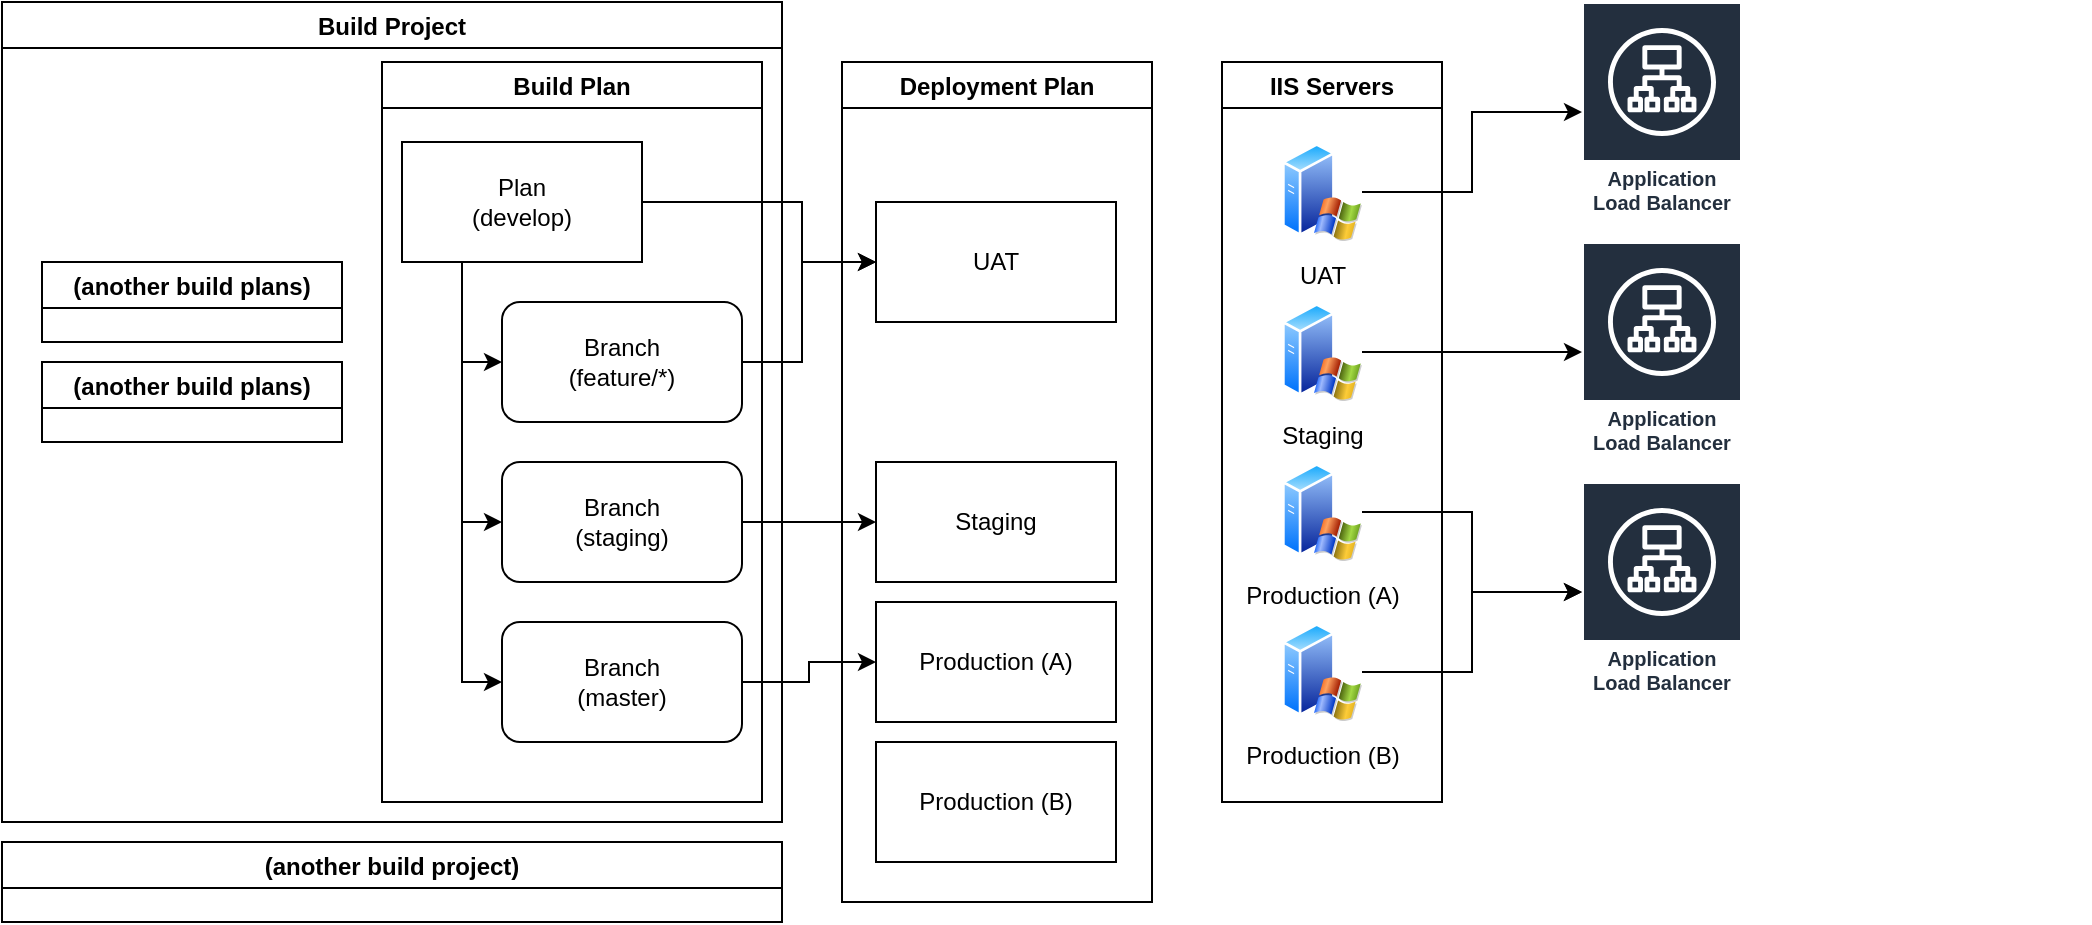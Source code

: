 <mxfile version="13.7.3" type="device" pages="5"><diagram id="OcZ6xrIXlFfuIMR6o8_5" name="Page-1"><mxGraphModel dx="1685" dy="494" grid="1" gridSize="10" guides="1" tooltips="1" connect="1" arrows="1" fold="1" page="1" pageScale="1" pageWidth="850" pageHeight="1100" math="0" shadow="0"><root><mxCell id="0"/><mxCell id="J-m9RVvTG-PO8kybLTxe-6" value="Sections" style="" parent="0"/><mxCell id="J-m9RVvTG-PO8kybLTxe-7" value="Deployment Plan" style="swimlane;" parent="J-m9RVvTG-PO8kybLTxe-6" vertex="1"><mxGeometry x="280" y="80" width="155" height="420" as="geometry"/></mxCell><mxCell id="J-m9RVvTG-PO8kybLTxe-8" value="IIS Servers" style="swimlane;startSize=23;" parent="J-m9RVvTG-PO8kybLTxe-6" vertex="1"><mxGeometry x="470" y="80" width="110" height="370" as="geometry"/></mxCell><mxCell id="J-m9RVvTG-PO8kybLTxe-31" value="Build Plan" style="swimlane;" parent="J-m9RVvTG-PO8kybLTxe-6" vertex="1"><mxGeometry x="50" y="80" width="190" height="370" as="geometry"><mxRectangle x="50" y="80" width="130" height="23" as="alternateBounds"/></mxGeometry></mxCell><mxCell id="J-m9RVvTG-PO8kybLTxe-35" value="Build Project" style="swimlane;" parent="J-m9RVvTG-PO8kybLTxe-6" vertex="1"><mxGeometry x="-140" y="50" width="390" height="410" as="geometry"><mxRectangle x="50" y="80" width="130" height="23" as="alternateBounds"/></mxGeometry></mxCell><mxCell id="1" value="Items" parent="0"/><mxCell id="J-m9RVvTG-PO8kybLTxe-1" value="&lt;div&gt;UAT&lt;/div&gt;" style="aspect=fixed;perimeter=ellipsePerimeter;html=1;align=center;shadow=0;dashed=0;spacingTop=3;image;image=img/lib/active_directory/windows_server_2.svg;" parent="1" vertex="1"><mxGeometry x="500" y="120" width="40" height="50" as="geometry"/></mxCell><mxCell id="J-m9RVvTG-PO8kybLTxe-2" value="&lt;div&gt;Production (A)&lt;/div&gt;" style="aspect=fixed;perimeter=ellipsePerimeter;html=1;align=center;shadow=0;dashed=0;spacingTop=3;image;image=img/lib/active_directory/windows_server_2.svg;" parent="1" vertex="1"><mxGeometry x="500" y="280" width="40" height="50" as="geometry"/></mxCell><mxCell id="J-m9RVvTG-PO8kybLTxe-3" value="&lt;div&gt;Staging&lt;/div&gt;" style="aspect=fixed;perimeter=ellipsePerimeter;html=1;align=center;shadow=0;dashed=0;spacingTop=3;image;image=img/lib/active_directory/windows_server_2.svg;" parent="1" vertex="1"><mxGeometry x="500" y="200" width="40" height="50" as="geometry"/></mxCell><mxCell id="J-m9RVvTG-PO8kybLTxe-10" value="UAT" style="rounded=0;whiteSpace=wrap;html=1;" parent="1" vertex="1"><mxGeometry x="297" y="150" width="120" height="60" as="geometry"/></mxCell><mxCell id="J-m9RVvTG-PO8kybLTxe-12" value="Staging" style="rounded=0;whiteSpace=wrap;html=1;" parent="1" vertex="1"><mxGeometry x="297" y="280" width="120" height="60" as="geometry"/></mxCell><mxCell id="J-m9RVvTG-PO8kybLTxe-13" value="&lt;div&gt;Production (A)&lt;/div&gt;" style="rounded=0;whiteSpace=wrap;html=1;" parent="1" vertex="1"><mxGeometry x="297" y="350" width="120" height="60" as="geometry"/></mxCell><mxCell id="J-m9RVvTG-PO8kybLTxe-14" value="&lt;div&gt;Production (B)&lt;/div&gt;" style="aspect=fixed;perimeter=ellipsePerimeter;html=1;align=center;shadow=0;dashed=0;spacingTop=3;image;image=img/lib/active_directory/windows_server_2.svg;" parent="1" vertex="1"><mxGeometry x="500" y="360" width="40" height="50" as="geometry"/></mxCell><mxCell id="J-m9RVvTG-PO8kybLTxe-16" value="&lt;div&gt;Production (B)&lt;/div&gt;" style="rounded=0;whiteSpace=wrap;html=1;" parent="1" vertex="1"><mxGeometry x="297" y="420" width="120" height="60" as="geometry"/></mxCell><mxCell id="J-m9RVvTG-PO8kybLTxe-24" style="edgeStyle=orthogonalEdgeStyle;rounded=0;orthogonalLoop=1;jettySize=auto;html=1;exitX=0.25;exitY=1;exitDx=0;exitDy=0;entryX=0;entryY=0.5;entryDx=0;entryDy=0;" parent="1" source="J-m9RVvTG-PO8kybLTxe-27" target="J-m9RVvTG-PO8kybLTxe-28" edge="1"><mxGeometry relative="1" as="geometry"/></mxCell><mxCell id="J-m9RVvTG-PO8kybLTxe-25" style="edgeStyle=orthogonalEdgeStyle;rounded=0;orthogonalLoop=1;jettySize=auto;html=1;exitX=0.25;exitY=1;exitDx=0;exitDy=0;entryX=0;entryY=0.5;entryDx=0;entryDy=0;" parent="1" source="J-m9RVvTG-PO8kybLTxe-27" target="J-m9RVvTG-PO8kybLTxe-29" edge="1"><mxGeometry relative="1" as="geometry"/></mxCell><mxCell id="J-m9RVvTG-PO8kybLTxe-26" style="edgeStyle=orthogonalEdgeStyle;rounded=0;orthogonalLoop=1;jettySize=auto;html=1;exitX=0.25;exitY=1;exitDx=0;exitDy=0;entryX=0;entryY=0.5;entryDx=0;entryDy=0;" parent="1" source="J-m9RVvTG-PO8kybLTxe-27" target="J-m9RVvTG-PO8kybLTxe-30" edge="1"><mxGeometry relative="1" as="geometry"/></mxCell><mxCell id="J-m9RVvTG-PO8kybLTxe-27" value="&lt;div&gt;Plan&lt;/div&gt;&lt;div&gt;(develop)&lt;br&gt;&lt;/div&gt;" style="rounded=0;whiteSpace=wrap;html=1;" parent="1" vertex="1"><mxGeometry x="60" y="120" width="120" height="60" as="geometry"/></mxCell><mxCell id="J-m9RVvTG-PO8kybLTxe-28" value="&lt;div&gt;Branch&lt;/div&gt;&lt;div&gt;(feature/*)&lt;/div&gt;" style="rounded=1;whiteSpace=wrap;html=1;" parent="1" vertex="1"><mxGeometry x="110" y="200" width="120" height="60" as="geometry"/></mxCell><mxCell id="J-m9RVvTG-PO8kybLTxe-29" value="&lt;div&gt;Branch&lt;/div&gt;&lt;div&gt;(staging)&lt;/div&gt;" style="rounded=1;whiteSpace=wrap;html=1;" parent="1" vertex="1"><mxGeometry x="110" y="280" width="120" height="60" as="geometry"/></mxCell><mxCell id="J-m9RVvTG-PO8kybLTxe-30" value="&lt;div&gt;Branch&lt;/div&gt;&lt;div&gt;(master)&lt;/div&gt;" style="rounded=1;whiteSpace=wrap;html=1;" parent="1" vertex="1"><mxGeometry x="110" y="360" width="120" height="60" as="geometry"/></mxCell><mxCell id="J-m9RVvTG-PO8kybLTxe-40" value="(another build project)" style="swimlane;" parent="1" vertex="1"><mxGeometry x="-140" y="470" width="390" height="40" as="geometry"><mxRectangle x="50" y="80" width="130" height="23" as="alternateBounds"/></mxGeometry></mxCell><mxCell id="J-m9RVvTG-PO8kybLTxe-41" value="(another build plans)" style="swimlane;" parent="1" vertex="1"><mxGeometry x="-120" y="180" width="150" height="40" as="geometry"><mxRectangle x="50" y="80" width="130" height="23" as="alternateBounds"/></mxGeometry></mxCell><mxCell id="J-m9RVvTG-PO8kybLTxe-42" value="(another build plans)" style="swimlane;" parent="1" vertex="1"><mxGeometry x="-120" y="230" width="150" height="40" as="geometry"><mxRectangle x="50" y="80" width="130" height="23" as="alternateBounds"/></mxGeometry></mxCell><mxCell id="J-m9RVvTG-PO8kybLTxe-43" value="AWS" parent="0"/><mxCell id="J-m9RVvTG-PO8kybLTxe-44" value="Application Load Balancer" style="outlineConnect=0;fontColor=#232F3E;gradientColor=none;strokeColor=#ffffff;fillColor=#232F3E;dashed=0;verticalLabelPosition=middle;verticalAlign=bottom;align=center;html=1;whiteSpace=wrap;fontSize=10;fontStyle=1;spacing=3;shape=mxgraph.aws4.productIcon;prIcon=mxgraph.aws4.application_load_balancer;" parent="J-m9RVvTG-PO8kybLTxe-43" vertex="1"><mxGeometry x="650" y="290" width="80" height="110" as="geometry"/></mxCell><mxCell id="J-m9RVvTG-PO8kybLTxe-45" style="edgeStyle=orthogonalEdgeStyle;rounded=0;orthogonalLoop=1;jettySize=auto;html=1;" parent="J-m9RVvTG-PO8kybLTxe-43" source="J-m9RVvTG-PO8kybLTxe-2" target="J-m9RVvTG-PO8kybLTxe-44" edge="1"><mxGeometry relative="1" as="geometry"/></mxCell><mxCell id="J-m9RVvTG-PO8kybLTxe-46" style="edgeStyle=orthogonalEdgeStyle;rounded=0;orthogonalLoop=1;jettySize=auto;html=1;" parent="J-m9RVvTG-PO8kybLTxe-43" source="J-m9RVvTG-PO8kybLTxe-14" target="J-m9RVvTG-PO8kybLTxe-44" edge="1"><mxGeometry relative="1" as="geometry"/></mxCell><mxCell id="J-m9RVvTG-PO8kybLTxe-56" value="" style="group" parent="J-m9RVvTG-PO8kybLTxe-43" vertex="1" connectable="0"><mxGeometry x="810" y="200" width="93.63" height="28" as="geometry"/></mxCell><mxCell id="J-m9RVvTG-PO8kybLTxe-50" value="" style="shape=image;html=1;verticalAlign=top;verticalLabelPosition=bottom;labelBackgroundColor=#ffffff;imageAspect=0;aspect=fixed;image=https://cdn2.iconfinder.com/data/icons/logos-brands-4/24/logo_brand_brands_logos_firefox-128.png" parent="J-m9RVvTG-PO8kybLTxe-56" vertex="1"><mxGeometry width="28" height="28" as="geometry"/></mxCell><mxCell id="J-m9RVvTG-PO8kybLTxe-54" value="" style="shape=image;html=1;verticalAlign=top;verticalLabelPosition=bottom;labelBackgroundColor=#ffffff;imageAspect=0;aspect=fixed;image=https://cdn3.iconfinder.com/data/icons/social-media-2179/48/10-Safari-128.png" parent="J-m9RVvTG-PO8kybLTxe-56" vertex="1"><mxGeometry x="65.629" width="28" height="28" as="geometry"/></mxCell><mxCell id="J-m9RVvTG-PO8kybLTxe-55" value="" style="shape=image;html=1;verticalAlign=top;verticalLabelPosition=bottom;labelBackgroundColor=#ffffff;imageAspect=0;aspect=fixed;image=https://cdn1.iconfinder.com/data/icons/logotypes/32/chrome-128.png" parent="J-m9RVvTG-PO8kybLTxe-56" vertex="1"><mxGeometry x="32.814" width="28" height="28" as="geometry"/></mxCell><mxCell id="J-m9RVvTG-PO8kybLTxe-57" value="Application Load Balancer" style="outlineConnect=0;fontColor=#232F3E;gradientColor=none;strokeColor=#ffffff;fillColor=#232F3E;dashed=0;verticalLabelPosition=middle;verticalAlign=bottom;align=center;html=1;whiteSpace=wrap;fontSize=10;fontStyle=1;spacing=3;shape=mxgraph.aws4.productIcon;prIcon=mxgraph.aws4.application_load_balancer;" parent="J-m9RVvTG-PO8kybLTxe-43" vertex="1"><mxGeometry x="650" y="170" width="80" height="110" as="geometry"/></mxCell><mxCell id="J-m9RVvTG-PO8kybLTxe-58" style="edgeStyle=orthogonalEdgeStyle;rounded=0;orthogonalLoop=1;jettySize=auto;html=1;exitX=1;exitY=0.5;exitDx=0;exitDy=0;" parent="J-m9RVvTG-PO8kybLTxe-43" source="J-m9RVvTG-PO8kybLTxe-3" target="J-m9RVvTG-PO8kybLTxe-57" edge="1"><mxGeometry relative="1" as="geometry"/></mxCell><mxCell id="J-m9RVvTG-PO8kybLTxe-59" value="Application Load Balancer" style="outlineConnect=0;fontColor=#232F3E;gradientColor=none;strokeColor=#ffffff;fillColor=#232F3E;dashed=0;verticalLabelPosition=middle;verticalAlign=bottom;align=center;html=1;whiteSpace=wrap;fontSize=10;fontStyle=1;spacing=3;shape=mxgraph.aws4.productIcon;prIcon=mxgraph.aws4.application_load_balancer;" parent="J-m9RVvTG-PO8kybLTxe-43" vertex="1"><mxGeometry x="650" y="50" width="80" height="110" as="geometry"/></mxCell><mxCell id="J-m9RVvTG-PO8kybLTxe-60" style="edgeStyle=orthogonalEdgeStyle;rounded=0;orthogonalLoop=1;jettySize=auto;html=1;exitX=1;exitY=0.5;exitDx=0;exitDy=0;" parent="J-m9RVvTG-PO8kybLTxe-43" source="J-m9RVvTG-PO8kybLTxe-1" target="J-m9RVvTG-PO8kybLTxe-59" edge="1"><mxGeometry relative="1" as="geometry"/></mxCell><mxCell id="J-m9RVvTG-PO8kybLTxe-65" style="edgeStyle=orthogonalEdgeStyle;rounded=0;orthogonalLoop=1;jettySize=auto;html=1;entryX=0;entryY=0.5;entryDx=0;entryDy=0;" parent="J-m9RVvTG-PO8kybLTxe-43" source="J-m9RVvTG-PO8kybLTxe-29" target="J-m9RVvTG-PO8kybLTxe-12" edge="1"><mxGeometry relative="1" as="geometry"/></mxCell><mxCell id="J-m9RVvTG-PO8kybLTxe-67" style="edgeStyle=orthogonalEdgeStyle;rounded=0;orthogonalLoop=1;jettySize=auto;html=1;exitX=1;exitY=0.5;exitDx=0;exitDy=0;entryX=0;entryY=0.5;entryDx=0;entryDy=0;" parent="J-m9RVvTG-PO8kybLTxe-43" source="J-m9RVvTG-PO8kybLTxe-30" target="J-m9RVvTG-PO8kybLTxe-13" edge="1"><mxGeometry relative="1" as="geometry"/></mxCell><mxCell id="J-m9RVvTG-PO8kybLTxe-68" style="edgeStyle=orthogonalEdgeStyle;rounded=0;orthogonalLoop=1;jettySize=auto;html=1;exitX=1;exitY=0.5;exitDx=0;exitDy=0;" parent="J-m9RVvTG-PO8kybLTxe-43" source="J-m9RVvTG-PO8kybLTxe-27" target="J-m9RVvTG-PO8kybLTxe-10" edge="1"><mxGeometry relative="1" as="geometry"><Array as="points"><mxPoint x="260" y="150"/><mxPoint x="260" y="180"/></Array></mxGeometry></mxCell><mxCell id="J-m9RVvTG-PO8kybLTxe-69" style="edgeStyle=orthogonalEdgeStyle;rounded=0;orthogonalLoop=1;jettySize=auto;html=1;exitX=1;exitY=0.5;exitDx=0;exitDy=0;entryX=0;entryY=0.5;entryDx=0;entryDy=0;" parent="J-m9RVvTG-PO8kybLTxe-43" source="J-m9RVvTG-PO8kybLTxe-28" target="J-m9RVvTG-PO8kybLTxe-10" edge="1"><mxGeometry relative="1" as="geometry"><Array as="points"><mxPoint x="260" y="230"/><mxPoint x="260" y="180"/></Array></mxGeometry></mxCell></root></mxGraphModel></diagram><diagram id="5NTDSoxaS2X6YF9Ro-iN" name="CD: Nuget"><mxGraphModel dx="835" dy="1594" grid="1" gridSize="10" guides="1" tooltips="1" connect="1" arrows="1" fold="1" page="1" pageScale="1" pageWidth="850" pageHeight="1100" math="0" shadow="0"><root><mxCell id="RKwaodt8C8COwanyioC5-0"/><mxCell id="RKwaodt8C8COwanyioC5-25" value="Untitled Layer" style="" parent="RKwaodt8C8COwanyioC5-0"/><mxCell id="RKwaodt8C8COwanyioC5-26" value="" style="rounded=0;whiteSpace=wrap;html=1;strokeColor=none;" parent="RKwaodt8C8COwanyioC5-25" vertex="1"><mxGeometry x="220" y="-110" width="340" height="300" as="geometry"/></mxCell><mxCell id="wxTqoI8Rz1v76gM8pLDA-18" value="" style="group" parent="RKwaodt8C8COwanyioC5-25" vertex="1" connectable="0"><mxGeometry x="340" y="270" width="350" height="310" as="geometry"/></mxCell><mxCell id="wxTqoI8Rz1v76gM8pLDA-17" value="" style="rounded=0;whiteSpace=wrap;html=1;strokeWidth=2;strokeColor=none;" parent="wxTqoI8Rz1v76gM8pLDA-18" vertex="1"><mxGeometry width="350" height="310" as="geometry"/></mxCell><mxCell id="wxTqoI8Rz1v76gM8pLDA-0" value="MyGet private feed" style="shape=image;html=1;verticalAlign=top;verticalLabelPosition=bottom;labelBackgroundColor=#ffffff;imageAspect=0;aspect=fixed;image=https://cdn4.iconfinder.com/data/icons/logos-brands-5/24/nuget-128.png;" parent="wxTqoI8Rz1v76gM8pLDA-18" vertex="1"><mxGeometry x="220" y="111" width="98" height="98" as="geometry"/></mxCell><mxCell id="wxTqoI8Rz1v76gM8pLDA-15" style="edgeStyle=orthogonalEdgeStyle;rounded=0;orthogonalLoop=1;jettySize=auto;html=1;strokeWidth=2;" parent="wxTqoI8Rz1v76gM8pLDA-18" source="wxTqoI8Rz1v76gM8pLDA-6" target="wxTqoI8Rz1v76gM8pLDA-0" edge="1"><mxGeometry relative="1" as="geometry"/></mxCell><mxCell id="wxTqoI8Rz1v76gM8pLDA-6" value="prerelease" style="shape=image;html=1;verticalAlign=top;verticalLabelPosition=bottom;labelBackgroundColor=#ffffff;imageAspect=0;aspect=fixed;image=https://cdn2.iconfinder.com/data/icons/font-awesome/1792/file-code-o-128.png" parent="wxTqoI8Rz1v76gM8pLDA-18" vertex="1"><mxGeometry x="50" y="60" width="78" height="78" as="geometry"/></mxCell><mxCell id="wxTqoI8Rz1v76gM8pLDA-16" style="edgeStyle=orthogonalEdgeStyle;rounded=0;orthogonalLoop=1;jettySize=auto;html=1;strokeWidth=2;" parent="wxTqoI8Rz1v76gM8pLDA-18" source="wxTqoI8Rz1v76gM8pLDA-7" target="wxTqoI8Rz1v76gM8pLDA-0" edge="1"><mxGeometry relative="1" as="geometry"/></mxCell><mxCell id="wxTqoI8Rz1v76gM8pLDA-7" value="production" style="shape=image;html=1;verticalAlign=top;verticalLabelPosition=bottom;labelBackgroundColor=#ffffff;imageAspect=0;aspect=fixed;image=https://cdn2.iconfinder.com/data/icons/font-awesome/1792/file-code-o-128.png" parent="wxTqoI8Rz1v76gM8pLDA-18" vertex="1"><mxGeometry x="50" y="180" width="78" height="78" as="geometry"/></mxCell><mxCell id="wxTqoI8Rz1v76gM8pLDA-14" value="Deployment Project" style="swimlane;fillColor=#f5f5f5;strokeColor=#666666;fontColor=#333333;strokeWidth=2;" parent="wxTqoI8Rz1v76gM8pLDA-18" vertex="1"><mxGeometry x="21.5" y="20" width="135" height="270" as="geometry"/></mxCell><mxCell id="RKwaodt8C8COwanyioC5-1" style="" parent="RKwaodt8C8COwanyioC5-0"/><mxCell id="RKwaodt8C8COwanyioC5-17" style="edgeStyle=orthogonalEdgeStyle;rounded=0;orthogonalLoop=1;jettySize=auto;html=1;" parent="RKwaodt8C8COwanyioC5-1" source="RKwaodt8C8COwanyioC5-13" target="RKwaodt8C8COwanyioC5-2" edge="1"><mxGeometry relative="1" as="geometry"/></mxCell><mxCell id="RKwaodt8C8COwanyioC5-24" style="edgeStyle=orthogonalEdgeStyle;rounded=0;orthogonalLoop=1;jettySize=auto;html=1;" parent="RKwaodt8C8COwanyioC5-1" source="RKwaodt8C8COwanyioC5-13" target="RKwaodt8C8COwanyioC5-8" edge="1"><mxGeometry relative="1" as="geometry"/></mxCell><mxCell id="RKwaodt8C8COwanyioC5-13" value="(Internal)&lt;div&gt;Load Balancer&lt;/div&gt;&lt;div&gt;(dev / staging)&lt;br&gt;&lt;/div&gt;" style="outlineConnect=0;fontColor=#232F3E;gradientColor=none;strokeColor=#ffffff;fillColor=#232F3E;dashed=0;verticalLabelPosition=middle;verticalAlign=bottom;align=center;html=1;whiteSpace=wrap;fontSize=10;fontStyle=1;spacing=3;shape=mxgraph.aws4.productIcon;prIcon=mxgraph.aws4.application_load_balancer;" parent="RKwaodt8C8COwanyioC5-1" vertex="1"><mxGeometry x="270" y="-80" width="80" height="120" as="geometry"/></mxCell><mxCell id="RKwaodt8C8COwanyioC5-22" style="edgeStyle=orthogonalEdgeStyle;rounded=0;orthogonalLoop=1;jettySize=auto;html=1;" parent="RKwaodt8C8COwanyioC5-1" source="RKwaodt8C8COwanyioC5-14" target="RKwaodt8C8COwanyioC5-4" edge="1"><mxGeometry relative="1" as="geometry"/></mxCell><mxCell id="RKwaodt8C8COwanyioC5-23" style="edgeStyle=orthogonalEdgeStyle;rounded=0;orthogonalLoop=1;jettySize=auto;html=1;" parent="RKwaodt8C8COwanyioC5-1" source="RKwaodt8C8COwanyioC5-14" target="RKwaodt8C8COwanyioC5-5" edge="1"><mxGeometry relative="1" as="geometry"/></mxCell><mxCell id="RKwaodt8C8COwanyioC5-14" value="&lt;div&gt;Load Balancer&lt;/div&gt;&lt;div&gt;(production)&lt;br&gt;&lt;/div&gt;" style="outlineConnect=0;fontColor=#232F3E;gradientColor=none;strokeColor=#ffffff;fillColor=#232F3E;dashed=0;verticalLabelPosition=middle;verticalAlign=bottom;align=center;html=1;whiteSpace=wrap;fontSize=10;fontStyle=1;spacing=3;shape=mxgraph.aws4.productIcon;prIcon=mxgraph.aws4.application_load_balancer;" parent="RKwaodt8C8COwanyioC5-1" vertex="1"><mxGeometry x="420" y="-80" width="80" height="110" as="geometry"/></mxCell><mxCell id="RKwaodt8C8COwanyioC5-2" value="&lt;div&gt;Staging&lt;/div&gt;" style="pointerEvents=1;shadow=0;dashed=0;html=1;fillColor=#505050;labelPosition=center;verticalLabelPosition=bottom;verticalAlign=top;outlineConnect=0;align=center;shape=mxgraph.office.servers.web_server_blue;strokeColor=none;" parent="RKwaodt8C8COwanyioC5-1" vertex="1"><mxGeometry x="330" y="90" width="48" height="57" as="geometry"/></mxCell><mxCell id="RKwaodt8C8COwanyioC5-8" value="&lt;div&gt;Dev&lt;/div&gt;" style="pointerEvents=1;shadow=0;dashed=0;html=1;strokeColor=none;fillColor=#505050;labelPosition=center;verticalLabelPosition=bottom;verticalAlign=top;outlineConnect=0;align=center;shape=mxgraph.office.servers.web_server;" parent="RKwaodt8C8COwanyioC5-1" vertex="1"><mxGeometry x="250" y="90" width="48" height="57" as="geometry"/></mxCell><mxCell id="RKwaodt8C8COwanyioC5-21" value="" style="group" parent="RKwaodt8C8COwanyioC5-1" vertex="1" connectable="0"><mxGeometry x="410" y="90" width="119" height="57" as="geometry"/></mxCell><mxCell id="RKwaodt8C8COwanyioC5-4" value="Prod. A" style="pointerEvents=1;shadow=0;dashed=0;html=1;strokeColor=none;fillColor=#505050;labelPosition=center;verticalLabelPosition=bottom;verticalAlign=top;outlineConnect=0;align=center;shape=mxgraph.office.servers.web_server_green;" parent="RKwaodt8C8COwanyioC5-21" vertex="1"><mxGeometry width="48" height="57" as="geometry"/></mxCell><mxCell id="RKwaodt8C8COwanyioC5-5" value="Prod. B" style="pointerEvents=1;shadow=0;dashed=0;html=1;strokeColor=none;fillColor=#505050;labelPosition=center;verticalLabelPosition=bottom;verticalAlign=top;outlineConnect=0;align=center;shape=mxgraph.office.servers.web_server_green;" parent="RKwaodt8C8COwanyioC5-21" vertex="1"><mxGeometry x="71" width="48" height="57" as="geometry"/></mxCell></root></mxGraphModel></diagram><diagram name="CI: Nuget" id="znbiDDBOsq4G0Y4u8HDa"><mxGraphModel dx="2043" dy="706" grid="1" gridSize="10" guides="1" tooltips="1" connect="1" arrows="1" fold="1" page="1" pageScale="1" pageWidth="850" pageHeight="1100" math="0" shadow="0"><root><mxCell id="j8W-29rPoC7KzWkK_ZDO-0"/><mxCell id="j8W-29rPoC7KzWkK_ZDO-11" style="" parent="j8W-29rPoC7KzWkK_ZDO-0"/><mxCell id="SawxskgE8jPtHP0pPZe4-0" value="" style="rounded=0;whiteSpace=wrap;html=1;sketch=0;strokeWidth=2;fontFamily=Helvetica;align=center;strokeColor=none;" vertex="1" parent="j8W-29rPoC7KzWkK_ZDO-11"><mxGeometry x="-10" y="180" width="960" height="450" as="geometry"/></mxCell><mxCell id="j8W-29rPoC7KzWkK_ZDO-32" value="Untitled Layer" parent="j8W-29rPoC7KzWkK_ZDO-0"/><mxCell id="j8W-29rPoC7KzWkK_ZDO-35" value="&lt;div&gt;Linked&lt;/div&gt;&lt;div&gt;Repository&lt;/div&gt;" style="edgeStyle=orthogonalEdgeStyle;rounded=0;orthogonalLoop=1;jettySize=auto;html=1;entryX=0;entryY=0.5;entryDx=0;entryDy=0;strokeWidth=2;" edge="1" parent="j8W-29rPoC7KzWkK_ZDO-32" source="5KuI7D9526HaVQohZ8tj-1" target="j8W-29rPoC7KzWkK_ZDO-37"><mxGeometry relative="1" as="geometry"><mxPoint x="100" y="490" as="sourcePoint"/></mxGeometry></mxCell><mxCell id="j8W-29rPoC7KzWkK_ZDO-37" value="Build Plan" style="swimlane;fillColor=#f5f5f5;strokeColor=#666666;fontColor=#333333;strokeWidth=2;" vertex="1" parent="j8W-29rPoC7KzWkK_ZDO-32"><mxGeometry x="190" y="210" width="510" height="390" as="geometry"><mxRectangle x="150" y="290" width="110" height="23" as="alternateBounds"/></mxGeometry></mxCell><mxCell id="j8W-29rPoC7KzWkK_ZDO-40" value="&lt;div&gt;&lt;b&gt;&lt;font face=&quot;Courier New&quot;&gt;⚙️ feature/*,&lt;/font&gt;&lt;/b&gt;&lt;/div&gt;&lt;div align=&quot;left&quot;&gt;&lt;b&gt;&lt;font face=&quot;Courier New&quot;&gt;&amp;nbsp;&amp;nbsp; hotfix/*&lt;br&gt;&lt;/font&gt;&lt;/b&gt;&lt;/div&gt;" style="shape=image;html=1;verticalAlign=top;verticalLabelPosition=bottom;labelBackgroundColor=#ffffff;imageAspect=0;aspect=fixed;image=https://cdn2.iconfinder.com/data/icons/font-awesome/1792/file-code-o-128.png;align=center;" vertex="1" parent="j8W-29rPoC7KzWkK_ZDO-37"><mxGeometry x="126" y="140" width="78" height="78" as="geometry"/></mxCell><mxCell id="j8W-29rPoC7KzWkK_ZDO-41" value="🧑‍💻 master" style="shape=image;html=1;verticalAlign=top;verticalLabelPosition=bottom;labelBackgroundColor=#ffffff;imageAspect=0;aspect=fixed;image=https://cdn2.iconfinder.com/data/icons/font-awesome/1792/file-code-o-128.png;sketch=0;fontFamily=Courier New;fontStyle=1" vertex="1" parent="j8W-29rPoC7KzWkK_ZDO-37"><mxGeometry x="126" y="270" width="78" height="78" as="geometry"/></mxCell><mxCell id="j8W-29rPoC7KzWkK_ZDO-43" value="&lt;div align=&quot;left&quot;&gt;&lt;ul&gt;&lt;li&gt;Default build branch: &lt;font face=&quot;Courier New&quot;&gt;&lt;b&gt;develop&lt;/b&gt;&lt;/font&gt;&lt;br&gt;&lt;/li&gt;&lt;li&gt;Default branch configurations&lt;/li&gt;&lt;li&gt;All build branches generated by Bamboo will inherit this config&lt;br&gt;&lt;/li&gt;&lt;/ul&gt;&lt;/div&gt;" style="text;strokeColor=none;fillColor=none;html=1;whiteSpace=wrap;verticalAlign=middle;overflow=hidden;sketch=0;align=left;" vertex="1" parent="j8W-29rPoC7KzWkK_ZDO-37"><mxGeometry x="95" y="40" width="230" height="80" as="geometry"/></mxCell><mxCell id="j8W-29rPoC7KzWkK_ZDO-48" style="edgeStyle=orthogonalEdgeStyle;rounded=0;orthogonalLoop=1;jettySize=auto;html=1;exitX=0.5;exitY=1;exitDx=0;exitDy=0;entryX=0;entryY=0.5;entryDx=0;entryDy=0;strokeWidth=2;" edge="1" parent="j8W-29rPoC7KzWkK_ZDO-37" source="j8W-29rPoC7KzWkK_ZDO-39" target="j8W-29rPoC7KzWkK_ZDO-40"><mxGeometry relative="1" as="geometry"/></mxCell><mxCell id="j8W-29rPoC7KzWkK_ZDO-39" value="" style="shape=image;html=1;verticalAlign=top;verticalLabelPosition=bottom;labelBackgroundColor=#ffffff;imageAspect=0;aspect=fixed;image=https://cdn3.iconfinder.com/data/icons/files-and-folders-40/32/Files_and_Folders_folder_config_configuration-128.png;labelBorderColor=#000000;spacing=2;" vertex="1" parent="j8W-29rPoC7KzWkK_ZDO-37"><mxGeometry x="20" y="30" width="100" height="100" as="geometry"/></mxCell><mxCell id="j8W-29rPoC7KzWkK_ZDO-53" value="&lt;div align=&quot;left&quot;&gt;&lt;ul&gt;&lt;li&gt;Auto-created by Bamboo&lt;/li&gt;&lt;li&gt;Using the &lt;b&gt;default&lt;/b&gt; branch configurations&lt;/li&gt;&lt;li&gt;Auto cleanup&lt;br&gt;&lt;/li&gt;&lt;/ul&gt;&lt;/div&gt;" style="text;strokeColor=none;fillColor=none;html=1;whiteSpace=wrap;verticalAlign=middle;overflow=hidden;sketch=0;align=left;" vertex="1" parent="j8W-29rPoC7KzWkK_ZDO-37"><mxGeometry x="180" y="133.5" width="270" height="91" as="geometry"/></mxCell><mxCell id="j8W-29rPoC7KzWkK_ZDO-62" value="&lt;div align=&quot;left&quot;&gt;&lt;ul&gt;&lt;li&gt;Created manually&lt;/li&gt;&lt;li&gt;Using the &lt;b&gt;master&lt;/b&gt; configurations&lt;/li&gt;&lt;li&gt;Disable auto-clean up&lt;br&gt;&lt;/li&gt;&lt;/ul&gt;&lt;/div&gt;" style="text;strokeColor=none;fillColor=none;html=1;whiteSpace=wrap;verticalAlign=middle;overflow=hidden;sketch=0;align=left;" vertex="1" parent="j8W-29rPoC7KzWkK_ZDO-37"><mxGeometry x="190" y="263.5" width="230" height="91" as="geometry"/></mxCell><mxCell id="5KuI7D9526HaVQohZ8tj-1" value="&lt;font face=&quot;Helvetica&quot;&gt;Using GitFlow&lt;/font&gt;" style="shape=image;html=1;verticalAlign=top;verticalLabelPosition=bottom;labelBackgroundColor=#ffffff;imageAspect=0;aspect=fixed;image=https://cdn4.iconfinder.com/data/icons/logos-and-brands-1/512/141_Git_logo_logos-128.png;sketch=0;fontFamily=Courier New;align=center;strokeWidth=2;perimeterSpacing=0;" vertex="1" parent="j8W-29rPoC7KzWkK_ZDO-32"><mxGeometry x="16" y="365" width="80" height="80" as="geometry"/></mxCell><mxCell id="5KuI7D9526HaVQohZ8tj-11" value="Artifacts" style="swimlane;strokeWidth=2;fontFamily=Helvetica;align=center;fontColor=#333333;strokeColor=#666666;fillColor=#f5f5f5;" vertex="1" parent="j8W-29rPoC7KzWkK_ZDO-32"><mxGeometry x="720" y="210" width="200" height="390" as="geometry"/></mxCell><mxCell id="5KuI7D9526HaVQohZ8tj-13" value="Production" style="shape=image;html=1;verticalAlign=top;verticalLabelPosition=bottom;labelBackgroundColor=#ffffff;imageAspect=0;aspect=fixed;image=https://cdn1.iconfinder.com/data/icons/feather-2/24/package-128.png;sketch=0;strokeWidth=2;fontFamily=Helvetica;align=center;fontStyle=1" vertex="1" parent="5KuI7D9526HaVQohZ8tj-11"><mxGeometry x="61" y="270" width="78" height="78" as="geometry"/></mxCell><mxCell id="5KuI7D9526HaVQohZ8tj-17" value="Prerelease" style="shape=image;html=1;verticalAlign=top;verticalLabelPosition=bottom;labelBackgroundColor=#ffffff;imageAspect=0;aspect=fixed;image=https://cdn1.iconfinder.com/data/icons/feather-2/24/package-128.png;sketch=0;strokeWidth=2;fontFamily=Helvetica;align=center;fontStyle=1" vertex="1" parent="5KuI7D9526HaVQohZ8tj-11"><mxGeometry x="61" y="41" width="78" height="78" as="geometry"/></mxCell><mxCell id="5KuI7D9526HaVQohZ8tj-14" style="edgeStyle=orthogonalEdgeStyle;rounded=0;orthogonalLoop=1;jettySize=auto;html=1;exitX=1;exitY=0.5;exitDx=0;exitDy=0;strokeWidth=2;fontFamily=Helvetica;" edge="1" parent="j8W-29rPoC7KzWkK_ZDO-32" source="j8W-29rPoC7KzWkK_ZDO-62" target="5KuI7D9526HaVQohZ8tj-13"><mxGeometry relative="1" as="geometry"/></mxCell><mxCell id="5KuI7D9526HaVQohZ8tj-18" style="edgeStyle=orthogonalEdgeStyle;rounded=0;orthogonalLoop=1;jettySize=auto;html=1;strokeWidth=2;fontFamily=Helvetica;" edge="1" parent="j8W-29rPoC7KzWkK_ZDO-32" source="j8W-29rPoC7KzWkK_ZDO-43" target="5KuI7D9526HaVQohZ8tj-17"><mxGeometry relative="1" as="geometry"/></mxCell></root></mxGraphModel></diagram><diagram name="CI: IIS" id="clMeSCRVUskh_plfDKxg"><mxGraphModel dx="2520" dy="988" grid="1" gridSize="10" guides="1" tooltips="1" connect="1" arrows="1" fold="1" page="1" pageScale="1" pageWidth="850" pageHeight="1100" math="0" shadow="0"><root><mxCell id="L8burzZO6cgzgloI2MUq-0"/><mxCell id="L8burzZO6cgzgloI2MUq-1" value="Untitled Layer" style="locked=1;" visible="0" parent="L8burzZO6cgzgloI2MUq-0"/><mxCell id="L8burzZO6cgzgloI2MUq-2" value="" style="group" vertex="1" connectable="0" parent="L8burzZO6cgzgloI2MUq-1"><mxGeometry x="340" y="270" width="350" height="310" as="geometry"/></mxCell><mxCell id="L8burzZO6cgzgloI2MUq-3" value="" style="rounded=0;whiteSpace=wrap;html=1;strokeWidth=2;strokeColor=none;" vertex="1" parent="L8burzZO6cgzgloI2MUq-2"><mxGeometry width="350" height="310" as="geometry"/></mxCell><mxCell id="L8burzZO6cgzgloI2MUq-4" value="MyGet private feed" style="shape=image;html=1;verticalAlign=top;verticalLabelPosition=bottom;labelBackgroundColor=#ffffff;imageAspect=0;aspect=fixed;image=https://cdn4.iconfinder.com/data/icons/logos-brands-5/24/nuget-128.png;" vertex="1" parent="L8burzZO6cgzgloI2MUq-2"><mxGeometry x="220" y="111" width="98" height="98" as="geometry"/></mxCell><mxCell id="L8burzZO6cgzgloI2MUq-5" style="edgeStyle=orthogonalEdgeStyle;rounded=0;orthogonalLoop=1;jettySize=auto;html=1;strokeWidth=2;" edge="1" parent="L8burzZO6cgzgloI2MUq-2" source="L8burzZO6cgzgloI2MUq-6" target="L8burzZO6cgzgloI2MUq-4"><mxGeometry relative="1" as="geometry"/></mxCell><mxCell id="L8burzZO6cgzgloI2MUq-6" value="prerelease" style="shape=image;html=1;verticalAlign=top;verticalLabelPosition=bottom;labelBackgroundColor=#ffffff;imageAspect=0;aspect=fixed;image=https://cdn2.iconfinder.com/data/icons/font-awesome/1792/file-code-o-128.png" vertex="1" parent="L8burzZO6cgzgloI2MUq-2"><mxGeometry x="50" y="60" width="78" height="78" as="geometry"/></mxCell><mxCell id="L8burzZO6cgzgloI2MUq-7" style="edgeStyle=orthogonalEdgeStyle;rounded=0;orthogonalLoop=1;jettySize=auto;html=1;strokeWidth=2;" edge="1" parent="L8burzZO6cgzgloI2MUq-2" source="L8burzZO6cgzgloI2MUq-8" target="L8burzZO6cgzgloI2MUq-4"><mxGeometry relative="1" as="geometry"/></mxCell><mxCell id="L8burzZO6cgzgloI2MUq-8" value="production" style="shape=image;html=1;verticalAlign=top;verticalLabelPosition=bottom;labelBackgroundColor=#ffffff;imageAspect=0;aspect=fixed;image=https://cdn2.iconfinder.com/data/icons/font-awesome/1792/file-code-o-128.png" vertex="1" parent="L8burzZO6cgzgloI2MUq-2"><mxGeometry x="50" y="180" width="78" height="78" as="geometry"/></mxCell><mxCell id="L8burzZO6cgzgloI2MUq-9" value="Deployment Project" style="swimlane;fillColor=#f5f5f5;strokeColor=#666666;fontColor=#333333;strokeWidth=2;" vertex="1" parent="L8burzZO6cgzgloI2MUq-2"><mxGeometry x="21.5" y="20" width="135" height="270" as="geometry"/></mxCell><mxCell id="L8burzZO6cgzgloI2MUq-10" style="" parent="L8burzZO6cgzgloI2MUq-0"/><mxCell id="0qRWOD-3vRwGgD65Q5eh-0" value="" style="rounded=0;whiteSpace=wrap;html=1;sketch=0;strokeWidth=2;fontFamily=Helvetica;align=center;strokeColor=none;" vertex="1" parent="L8burzZO6cgzgloI2MUq-10"><mxGeometry x="-10" y="180" width="960" height="620" as="geometry"/></mxCell><mxCell id="L8burzZO6cgzgloI2MUq-11" value="Untitled Layer" parent="L8burzZO6cgzgloI2MUq-0"/><mxCell id="L8burzZO6cgzgloI2MUq-12" value="&lt;div&gt;Linked&lt;/div&gt;&lt;div&gt;Repository&lt;/div&gt;" style="edgeStyle=orthogonalEdgeStyle;rounded=0;orthogonalLoop=1;jettySize=auto;html=1;entryX=0;entryY=0.5;entryDx=0;entryDy=0;strokeWidth=2;" edge="1" parent="L8burzZO6cgzgloI2MUq-11" source="L8burzZO6cgzgloI2MUq-26" target="L8burzZO6cgzgloI2MUq-13"><mxGeometry relative="1" as="geometry"><mxPoint x="100" y="490" as="sourcePoint"/></mxGeometry></mxCell><mxCell id="L8burzZO6cgzgloI2MUq-13" value="Build Plan" style="swimlane;fillColor=#f5f5f5;strokeColor=#666666;fontColor=#333333;strokeWidth=2;" vertex="1" parent="L8burzZO6cgzgloI2MUq-11"><mxGeometry x="190" y="210" width="510" height="560" as="geometry"><mxRectangle x="150" y="290" width="110" height="23" as="alternateBounds"/></mxGeometry></mxCell><mxCell id="L8burzZO6cgzgloI2MUq-14" value="🧑‍💻 staging" style="shape=image;html=1;verticalAlign=top;verticalLabelPosition=bottom;labelBackgroundColor=#ffffff;imageAspect=0;aspect=fixed;image=https://cdn2.iconfinder.com/data/icons/font-awesome/1792/file-code-o-128.png;fontFamily=Courier New;fontStyle=1" vertex="1" parent="L8burzZO6cgzgloI2MUq-13"><mxGeometry x="126" y="260" width="78" height="78" as="geometry"/></mxCell><mxCell id="L8burzZO6cgzgloI2MUq-15" value="&lt;div&gt;&lt;b&gt;&lt;font face=&quot;Courier New&quot;&gt;⚙️ feature/*,&lt;/font&gt;&lt;/b&gt;&lt;/div&gt;&lt;div align=&quot;left&quot;&gt;&lt;b&gt;&lt;font face=&quot;Courier New&quot;&gt;&amp;nbsp;&amp;nbsp; hotfix/*&lt;br&gt;&lt;/font&gt;&lt;/b&gt;&lt;/div&gt;" style="shape=image;html=1;verticalAlign=top;verticalLabelPosition=bottom;labelBackgroundColor=#ffffff;imageAspect=0;aspect=fixed;image=https://cdn2.iconfinder.com/data/icons/font-awesome/1792/file-code-o-128.png;align=center;" vertex="1" parent="L8burzZO6cgzgloI2MUq-13"><mxGeometry x="126" y="140" width="78" height="78" as="geometry"/></mxCell><mxCell id="L8burzZO6cgzgloI2MUq-16" style="edgeStyle=orthogonalEdgeStyle;rounded=0;orthogonalLoop=1;jettySize=auto;html=1;exitX=0.5;exitY=1;exitDx=0;exitDy=0;entryX=0;entryY=0.5;entryDx=0;entryDy=0;" edge="1" parent="L8burzZO6cgzgloI2MUq-13" source="L8burzZO6cgzgloI2MUq-17" target="L8burzZO6cgzgloI2MUq-22"><mxGeometry relative="1" as="geometry"/></mxCell><mxCell id="L8burzZO6cgzgloI2MUq-17" value="🧑‍💻 master" style="shape=image;html=1;verticalAlign=top;verticalLabelPosition=bottom;labelBackgroundColor=#ffffff;imageAspect=0;aspect=fixed;image=https://cdn2.iconfinder.com/data/icons/font-awesome/1792/file-code-o-128.png;sketch=0;fontFamily=Courier New;fontStyle=1" vertex="1" parent="L8burzZO6cgzgloI2MUq-13"><mxGeometry x="126" y="370" width="78" height="78" as="geometry"/></mxCell><mxCell id="L8burzZO6cgzgloI2MUq-18" value="&lt;div align=&quot;left&quot;&gt;&lt;ul&gt;&lt;li&gt;Default build branch: &lt;font face=&quot;Courier New&quot;&gt;&lt;b&gt;develop&lt;/b&gt;&lt;/font&gt;&lt;br&gt;&lt;/li&gt;&lt;li&gt;Default branch configurations&lt;/li&gt;&lt;li&gt;All build branches generated by Bamboo will inherit this config&lt;br&gt;&lt;/li&gt;&lt;/ul&gt;&lt;/div&gt;" style="text;strokeColor=none;fillColor=none;html=1;whiteSpace=wrap;verticalAlign=middle;overflow=hidden;sketch=0;align=left;" vertex="1" parent="L8burzZO6cgzgloI2MUq-13"><mxGeometry x="95" y="40" width="230" height="80" as="geometry"/></mxCell><mxCell id="L8burzZO6cgzgloI2MUq-19" style="edgeStyle=orthogonalEdgeStyle;rounded=0;orthogonalLoop=1;jettySize=auto;html=1;exitX=0.5;exitY=1;exitDx=0;exitDy=0;entryX=0;entryY=0.5;entryDx=0;entryDy=0;strokeWidth=2;" edge="1" parent="L8burzZO6cgzgloI2MUq-13" source="L8burzZO6cgzgloI2MUq-20" target="L8burzZO6cgzgloI2MUq-15"><mxGeometry relative="1" as="geometry"/></mxCell><mxCell id="L8burzZO6cgzgloI2MUq-20" value="" style="shape=image;html=1;verticalAlign=top;verticalLabelPosition=bottom;labelBackgroundColor=#ffffff;imageAspect=0;aspect=fixed;image=https://cdn3.iconfinder.com/data/icons/files-and-folders-40/32/Files_and_Folders_folder_config_configuration-128.png;labelBorderColor=#000000;spacing=2;" vertex="1" parent="L8burzZO6cgzgloI2MUq-13"><mxGeometry x="20" y="30" width="100" height="100" as="geometry"/></mxCell><mxCell id="L8burzZO6cgzgloI2MUq-21" value="&lt;div align=&quot;left&quot;&gt;&lt;ul&gt;&lt;li&gt;Auto-created by Bamboo&lt;/li&gt;&lt;li&gt;Using the &lt;b&gt;default&lt;/b&gt; branch configurations&lt;/li&gt;&lt;li&gt;Auto cleanup&lt;br&gt;&lt;/li&gt;&lt;/ul&gt;&lt;/div&gt;" style="text;strokeColor=none;fillColor=none;html=1;whiteSpace=wrap;verticalAlign=middle;overflow=hidden;sketch=0;align=left;" vertex="1" parent="L8burzZO6cgzgloI2MUq-13"><mxGeometry x="180" y="133.5" width="270" height="91" as="geometry"/></mxCell><mxCell id="L8burzZO6cgzgloI2MUq-22" value="🧑‍💻 release/*" style="shape=image;html=1;verticalAlign=top;verticalLabelPosition=bottom;labelBackgroundColor=#ffffff;imageAspect=0;aspect=fixed;image=https://cdn2.iconfinder.com/data/icons/font-awesome/1792/file-code-o-128.png;sketch=0;fontStyle=1;fontFamily=Courier New;opacity=80;" vertex="1" parent="L8burzZO6cgzgloI2MUq-13"><mxGeometry x="204" y="448" width="78" height="78" as="geometry"/></mxCell><mxCell id="L8burzZO6cgzgloI2MUq-23" value="&lt;div align=&quot;left&quot;&gt;&lt;ul&gt;&lt;li&gt;Created manually&lt;/li&gt;&lt;li&gt;Using the &lt;b&gt;staging&lt;/b&gt; configurations&lt;/li&gt;&lt;li&gt;Disable auto clean up&lt;br&gt;&lt;/li&gt;&lt;/ul&gt;&lt;/div&gt;" style="text;strokeColor=none;fillColor=none;html=1;whiteSpace=wrap;verticalAlign=middle;overflow=hidden;sketch=0;align=left;" vertex="1" parent="L8burzZO6cgzgloI2MUq-13"><mxGeometry x="180" y="253.5" width="230" height="91" as="geometry"/></mxCell><mxCell id="L8burzZO6cgzgloI2MUq-24" value="&lt;div align=&quot;left&quot;&gt;&lt;ul&gt;&lt;li&gt;Created manually&lt;/li&gt;&lt;li&gt;Using the &lt;b&gt;master&lt;/b&gt; configurations&lt;/li&gt;&lt;li&gt;Disable auto-clean up&lt;br&gt;&lt;/li&gt;&lt;/ul&gt;&lt;/div&gt;" style="text;strokeColor=none;fillColor=none;html=1;whiteSpace=wrap;verticalAlign=middle;overflow=hidden;sketch=0;align=left;" vertex="1" parent="L8burzZO6cgzgloI2MUq-13"><mxGeometry x="190" y="363.5" width="230" height="91" as="geometry"/></mxCell><mxCell id="L8burzZO6cgzgloI2MUq-25" value="&lt;div align=&quot;left&quot;&gt;&lt;ul&gt;&lt;li&gt;Created manually&lt;/li&gt;&lt;li&gt;Using the &lt;b&gt;master&lt;/b&gt; configurations&lt;/li&gt;&lt;li&gt;Disable auto-clean up&lt;br&gt;&lt;/li&gt;&lt;/ul&gt;&lt;/div&gt;" style="text;strokeColor=none;fillColor=none;html=1;whiteSpace=wrap;verticalAlign=middle;overflow=hidden;sketch=0;align=left;" vertex="1" parent="L8burzZO6cgzgloI2MUq-13"><mxGeometry x="264" y="448" width="226" height="91" as="geometry"/></mxCell><mxCell id="L8burzZO6cgzgloI2MUq-26" value="&lt;font face=&quot;Helvetica&quot;&gt;Using GitFlow&lt;/font&gt;" style="shape=image;html=1;verticalAlign=top;verticalLabelPosition=bottom;labelBackgroundColor=#ffffff;imageAspect=0;aspect=fixed;image=https://cdn4.iconfinder.com/data/icons/logos-and-brands-1/512/141_Git_logo_logos-128.png;sketch=0;fontFamily=Courier New;align=center;strokeWidth=2;perimeterSpacing=0;" vertex="1" parent="L8burzZO6cgzgloI2MUq-11"><mxGeometry x="16" y="450" width="80" height="80" as="geometry"/></mxCell><mxCell id="L8burzZO6cgzgloI2MUq-27" value="Artifacts" style="swimlane;strokeWidth=2;fontFamily=Helvetica;align=center;fontColor=#333333;strokeColor=#666666;fillColor=#f5f5f5;" vertex="1" parent="L8burzZO6cgzgloI2MUq-11"><mxGeometry x="720" y="210" width="200" height="560" as="geometry"/></mxCell><mxCell id="L8burzZO6cgzgloI2MUq-28" value="&lt;b&gt;Staging&lt;/b&gt;" style="shape=image;html=1;verticalAlign=top;verticalLabelPosition=bottom;labelBackgroundColor=#ffffff;imageAspect=0;aspect=fixed;image=https://cdn1.iconfinder.com/data/icons/feather-2/24/package-128.png;sketch=0;strokeWidth=2;fontFamily=Helvetica;align=center;" vertex="1" parent="L8burzZO6cgzgloI2MUq-27"><mxGeometry x="61" y="260" width="78" height="78" as="geometry"/></mxCell><mxCell id="L8burzZO6cgzgloI2MUq-29" value="Production" style="shape=image;html=1;verticalAlign=top;verticalLabelPosition=bottom;labelBackgroundColor=#ffffff;imageAspect=0;aspect=fixed;image=https://cdn1.iconfinder.com/data/icons/feather-2/24/package-128.png;sketch=0;strokeWidth=2;fontFamily=Helvetica;align=center;fontStyle=1" vertex="1" parent="L8burzZO6cgzgloI2MUq-27"><mxGeometry x="61" y="370" width="78" height="78" as="geometry"/></mxCell><mxCell id="L8burzZO6cgzgloI2MUq-30" value="UAT" style="shape=image;html=1;verticalAlign=top;verticalLabelPosition=bottom;labelBackgroundColor=#ffffff;imageAspect=0;aspect=fixed;image=https://cdn1.iconfinder.com/data/icons/feather-2/24/package-128.png;sketch=0;strokeWidth=2;fontFamily=Helvetica;align=center;fontStyle=1" vertex="1" parent="L8burzZO6cgzgloI2MUq-27"><mxGeometry x="61" y="41" width="78" height="78" as="geometry"/></mxCell><mxCell id="L8burzZO6cgzgloI2MUq-31" style="edgeStyle=orthogonalEdgeStyle;rounded=0;orthogonalLoop=1;jettySize=auto;html=1;strokeWidth=2;fontFamily=Helvetica;" edge="1" parent="L8burzZO6cgzgloI2MUq-11" source="L8burzZO6cgzgloI2MUq-23" target="L8burzZO6cgzgloI2MUq-28"><mxGeometry relative="1" as="geometry"/></mxCell><mxCell id="L8burzZO6cgzgloI2MUq-32" style="edgeStyle=orthogonalEdgeStyle;rounded=0;orthogonalLoop=1;jettySize=auto;html=1;exitX=1;exitY=0.5;exitDx=0;exitDy=0;strokeWidth=2;fontFamily=Helvetica;" edge="1" parent="L8burzZO6cgzgloI2MUq-11" source="L8burzZO6cgzgloI2MUq-24" target="L8burzZO6cgzgloI2MUq-29"><mxGeometry relative="1" as="geometry"/></mxCell><mxCell id="L8burzZO6cgzgloI2MUq-33" style="edgeStyle=orthogonalEdgeStyle;rounded=0;orthogonalLoop=1;jettySize=auto;html=1;strokeWidth=2;fontFamily=Helvetica;" edge="1" parent="L8burzZO6cgzgloI2MUq-11" source="L8burzZO6cgzgloI2MUq-18" target="L8burzZO6cgzgloI2MUq-30"><mxGeometry relative="1" as="geometry"/></mxCell></root></mxGraphModel></diagram><diagram id="mN6C8G_CeBs-S05sBaq8" name="CD: IIS"><mxGraphModel dx="835" dy="494" grid="1" gridSize="10" guides="1" tooltips="1" connect="1" arrows="1" fold="1" page="1" pageScale="1" pageWidth="850" pageHeight="1100" math="0" shadow="0"><root><mxCell id="1F_AhlNvMOebdzViPHik-0"/><mxCell id="1F_AhlNvMOebdzViPHik-12" value="backdrop" style="" parent="1F_AhlNvMOebdzViPHik-0"/><mxCell id="Yd5f4iYe6UWQQ7eOkaZI-0" value="" style="rounded=0;whiteSpace=wrap;html=1;strokeWidth=2;strokeColor=none;" parent="1F_AhlNvMOebdzViPHik-12" vertex="1"><mxGeometry x="140" y="400" width="610" height="370" as="geometry"/></mxCell><mxCell id="1F_AhlNvMOebdzViPHik-1" style="" parent="1F_AhlNvMOebdzViPHik-0"/><mxCell id="1F_AhlNvMOebdzViPHik-36" value="Deployment Project" style="swimlane;fillColor=#f5f5f5;strokeColor=#666666;fontColor=#333333;strokeWidth=2;" parent="1F_AhlNvMOebdzViPHik-1" vertex="1"><mxGeometry x="160" y="420" width="570" height="160" as="geometry"/></mxCell><mxCell id="1F_AhlNvMOebdzViPHik-37" value="triggers" style="edgeStyle=orthogonalEdgeStyle;rounded=0;orthogonalLoop=1;jettySize=auto;html=1;exitX=1;exitY=0.5;exitDx=0;exitDy=0;entryX=0;entryY=0.5;entryDx=0;entryDy=0;strokeWidth=2;dashed=1;spacingTop=16;" parent="1F_AhlNvMOebdzViPHik-1" source="1F_AhlNvMOebdzViPHik-32" target="1F_AhlNvMOebdzViPHik-35" edge="1"><mxGeometry relative="1" as="geometry"/></mxCell><mxCell id="1F_AhlNvMOebdzViPHik-38" style="edgeStyle=orthogonalEdgeStyle;rounded=0;orthogonalLoop=1;jettySize=auto;html=1;strokeWidth=2;" parent="1F_AhlNvMOebdzViPHik-1" source="1F_AhlNvMOebdzViPHik-32" target="1F_AhlNvMOebdzViPHik-29" edge="1"><mxGeometry relative="1" as="geometry"/></mxCell><mxCell id="1F_AhlNvMOebdzViPHik-39" style="edgeStyle=orthogonalEdgeStyle;rounded=0;orthogonalLoop=1;jettySize=auto;html=1;exitX=0.5;exitY=1;exitDx=0;exitDy=0;strokeWidth=2;" parent="1F_AhlNvMOebdzViPHik-1" source="1F_AhlNvMOebdzViPHik-35" target="1F_AhlNvMOebdzViPHik-30" edge="1"><mxGeometry relative="1" as="geometry"/></mxCell><mxCell id="1F_AhlNvMOebdzViPHik-40" style="edgeStyle=orthogonalEdgeStyle;rounded=0;orthogonalLoop=1;jettySize=auto;html=1;exitX=0.5;exitY=1;exitDx=0;exitDy=0;strokeWidth=2;" parent="1F_AhlNvMOebdzViPHik-1" target="1F_AhlNvMOebdzViPHik-28" edge="1"><mxGeometry relative="1" as="geometry"><mxPoint x="376" y="539" as="sourcePoint"/></mxGeometry></mxCell><mxCell id="1F_AhlNvMOebdzViPHik-41" style="edgeStyle=orthogonalEdgeStyle;rounded=0;orthogonalLoop=1;jettySize=auto;html=1;exitX=0.5;exitY=1;exitDx=0;exitDy=0;strokeWidth=2;" parent="1F_AhlNvMOebdzViPHik-1" target="1F_AhlNvMOebdzViPHik-27" edge="1"><mxGeometry relative="1" as="geometry"><mxPoint x="229" y="539" as="sourcePoint"/></mxGeometry></mxCell><mxCell id="1F_AhlNvMOebdzViPHik-21" value="plans" style="" parent="1F_AhlNvMOebdzViPHik-0"/><mxCell id="1F_AhlNvMOebdzViPHik-32" value="production A" style="shape=image;html=1;verticalAlign=top;verticalLabelPosition=bottom;labelBackgroundColor=#ffffff;imageAspect=0;aspect=fixed;image=https://cdn2.iconfinder.com/data/icons/font-awesome/1792/file-code-o-128.png" parent="1F_AhlNvMOebdzViPHik-21" vertex="1"><mxGeometry x="483" y="461" width="78" height="78" as="geometry"/></mxCell><mxCell id="1F_AhlNvMOebdzViPHik-35" value="production B" style="shape=image;html=1;verticalAlign=top;verticalLabelPosition=bottom;labelBackgroundColor=#ffffff;imageAspect=0;aspect=fixed;image=https://cdn2.iconfinder.com/data/icons/font-awesome/1792/file-code-o-128.png" parent="1F_AhlNvMOebdzViPHik-21" vertex="1"><mxGeometry x="630" y="461" width="78" height="78" as="geometry"/></mxCell><mxCell id="1F_AhlNvMOebdzViPHik-42" value="staging" style="shape=image;html=1;verticalAlign=top;verticalLabelPosition=bottom;labelBackgroundColor=#ffffff;imageAspect=0;aspect=fixed;image=https://cdn2.iconfinder.com/data/icons/font-awesome/1792/file-code-o-128.png" parent="1F_AhlNvMOebdzViPHik-21" vertex="1"><mxGeometry x="337" y="461" width="78" height="78" as="geometry"/></mxCell><mxCell id="1F_AhlNvMOebdzViPHik-43" value="UAT" style="shape=image;html=1;verticalAlign=top;verticalLabelPosition=bottom;labelBackgroundColor=#ffffff;imageAspect=0;aspect=fixed;image=https://cdn2.iconfinder.com/data/icons/font-awesome/1792/file-code-o-128.png" parent="1F_AhlNvMOebdzViPHik-21" vertex="1"><mxGeometry x="190" y="461" width="78" height="78" as="geometry"/></mxCell><mxCell id="1F_AhlNvMOebdzViPHik-26" value="servers" style="" parent="1F_AhlNvMOebdzViPHik-0"/><mxCell id="1F_AhlNvMOebdzViPHik-27" value="&lt;div&gt;IIS Web Server&lt;/div&gt;&lt;div&gt;(UAT)&lt;br&gt;&lt;/div&gt;" style="shape=image;html=1;verticalAlign=top;verticalLabelPosition=bottom;labelBackgroundColor=#ffffff;imageAspect=0;aspect=fixed;image=https://cdn4.iconfinder.com/data/icons/essential-app-1/16/server-web-hosting-storage-data-128.png;strokeWidth=2;" parent="1F_AhlNvMOebdzViPHik-26" vertex="1"><mxGeometry x="180" y="610" width="98" height="98" as="geometry"/></mxCell><mxCell id="1F_AhlNvMOebdzViPHik-28" value="&lt;div&gt;IIS Web Server&lt;/div&gt;&lt;div&gt;(staging)&lt;br&gt;&lt;/div&gt;" style="shape=image;html=1;verticalAlign=top;verticalLabelPosition=bottom;labelBackgroundColor=#ffffff;imageAspect=0;aspect=fixed;image=https://cdn4.iconfinder.com/data/icons/essential-app-1/16/server-web-hosting-storage-data-128.png;strokeWidth=2;" parent="1F_AhlNvMOebdzViPHik-26" vertex="1"><mxGeometry x="327" y="610" width="98" height="98" as="geometry"/></mxCell><mxCell id="1F_AhlNvMOebdzViPHik-29" value="&lt;div&gt;IIS Web Server&lt;/div&gt;&lt;div&gt;(production, A)&lt;br&gt;&lt;/div&gt;" style="shape=image;html=1;verticalAlign=top;verticalLabelPosition=bottom;labelBackgroundColor=#ffffff;imageAspect=0;aspect=fixed;image=https://cdn4.iconfinder.com/data/icons/essential-app-1/16/server-web-hosting-storage-data-128.png;strokeWidth=2;" parent="1F_AhlNvMOebdzViPHik-26" vertex="1"><mxGeometry x="473" y="610" width="98" height="98" as="geometry"/></mxCell><mxCell id="1F_AhlNvMOebdzViPHik-30" value="&lt;div&gt;IIS Web Server&lt;/div&gt;&lt;div&gt;(production, B)&lt;br&gt;&lt;/div&gt;" style="shape=image;html=1;verticalAlign=top;verticalLabelPosition=bottom;labelBackgroundColor=#ffffff;imageAspect=0;aspect=fixed;image=https://cdn4.iconfinder.com/data/icons/essential-app-1/16/server-web-hosting-storage-data-128.png;strokeWidth=2;" parent="1F_AhlNvMOebdzViPHik-26" vertex="1"><mxGeometry x="620" y="610" width="98" height="98" as="geometry"/></mxCell></root></mxGraphModel></diagram></mxfile>